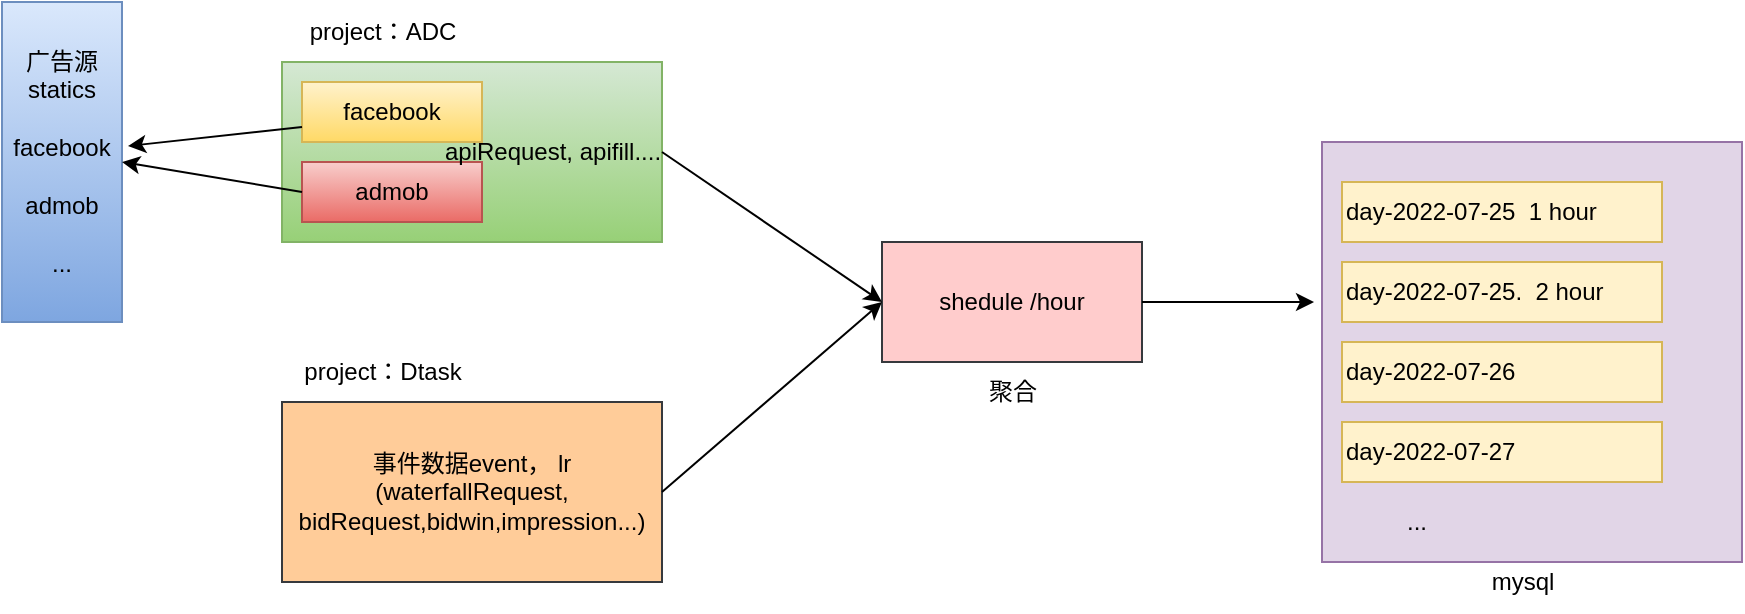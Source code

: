 <mxfile version="20.1.3" type="github">
  <diagram id="P7GOOZWwP6zT7kpqFe42" name="第 1 页">
    <mxGraphModel dx="1426" dy="793" grid="1" gridSize="10" guides="1" tooltips="1" connect="1" arrows="1" fold="1" page="1" pageScale="1" pageWidth="827" pageHeight="1169" math="0" shadow="0">
      <root>
        <mxCell id="0" />
        <mxCell id="1" parent="0" />
        <mxCell id="mX_vDl9hfe2mviO7v2Fq-1" value="" style="whiteSpace=wrap;html=1;aspect=fixed;fillColor=#e1d5e7;strokeColor=#9673a6;" vertex="1" parent="1">
          <mxGeometry x="760" y="200" width="210" height="210" as="geometry" />
        </mxCell>
        <mxCell id="mX_vDl9hfe2mviO7v2Fq-2" value="day-2022-07-25&amp;nbsp; 1 hour" style="rounded=0;whiteSpace=wrap;html=1;align=left;fillColor=#fff2cc;strokeColor=#d6b656;" vertex="1" parent="1">
          <mxGeometry x="770" y="220" width="160" height="30" as="geometry" />
        </mxCell>
        <mxCell id="mX_vDl9hfe2mviO7v2Fq-3" value="day-2022-07-25.&amp;nbsp; 2 hour" style="rounded=0;whiteSpace=wrap;html=1;align=left;fillColor=#fff2cc;strokeColor=#d6b656;" vertex="1" parent="1">
          <mxGeometry x="770" y="260" width="160" height="30" as="geometry" />
        </mxCell>
        <mxCell id="mX_vDl9hfe2mviO7v2Fq-4" value="&lt;span style=&quot;&quot;&gt;day-2022-07-26&lt;/span&gt;" style="rounded=0;whiteSpace=wrap;html=1;align=left;fillColor=#fff2cc;strokeColor=#d6b656;" vertex="1" parent="1">
          <mxGeometry x="770" y="300" width="160" height="30" as="geometry" />
        </mxCell>
        <mxCell id="mX_vDl9hfe2mviO7v2Fq-5" value="&lt;span style=&quot;&quot;&gt;day-2022-07-27&lt;/span&gt;" style="rounded=0;whiteSpace=wrap;html=1;align=left;fillColor=#fff2cc;strokeColor=#d6b656;" vertex="1" parent="1">
          <mxGeometry x="770" y="340" width="160" height="30" as="geometry" />
        </mxCell>
        <mxCell id="mX_vDl9hfe2mviO7v2Fq-6" value="..." style="text;html=1;align=center;verticalAlign=middle;resizable=0;points=[];autosize=1;strokeColor=none;fillColor=none;" vertex="1" parent="1">
          <mxGeometry x="792" y="375" width="30" height="30" as="geometry" />
        </mxCell>
        <mxCell id="mX_vDl9hfe2mviO7v2Fq-7" value="" style="rounded=0;whiteSpace=wrap;html=1;fillColor=#d5e8d4;gradientColor=#97d077;strokeColor=#82b366;" vertex="1" parent="1">
          <mxGeometry x="240" y="160" width="190" height="90" as="geometry" />
        </mxCell>
        <mxCell id="mX_vDl9hfe2mviO7v2Fq-9" value="事件数据event， lr&lt;br&gt;(waterfallRequest, bidRequest,bidwin,impression...)" style="rounded=0;whiteSpace=wrap;html=1;fillColor=#ffcc99;strokeColor=#36393d;" vertex="1" parent="1">
          <mxGeometry x="240" y="330" width="190" height="90" as="geometry" />
        </mxCell>
        <mxCell id="mX_vDl9hfe2mviO7v2Fq-10" value="project：ADC" style="text;html=1;align=center;verticalAlign=middle;resizable=0;points=[];autosize=1;strokeColor=none;fillColor=none;" vertex="1" parent="1">
          <mxGeometry x="240" y="130" width="100" height="30" as="geometry" />
        </mxCell>
        <mxCell id="mX_vDl9hfe2mviO7v2Fq-11" value="project：Dtask" style="text;html=1;align=center;verticalAlign=middle;resizable=0;points=[];autosize=1;strokeColor=none;fillColor=none;" vertex="1" parent="1">
          <mxGeometry x="240" y="300" width="100" height="30" as="geometry" />
        </mxCell>
        <mxCell id="mX_vDl9hfe2mviO7v2Fq-12" value="facebook" style="rounded=0;whiteSpace=wrap;html=1;fillColor=#fff2cc;strokeColor=#d6b656;gradientColor=#ffd966;" vertex="1" parent="1">
          <mxGeometry x="250" y="170" width="90" height="30" as="geometry" />
        </mxCell>
        <mxCell id="mX_vDl9hfe2mviO7v2Fq-13" value="admob" style="rounded=0;whiteSpace=wrap;html=1;fillColor=#f8cecc;gradientColor=#ea6b66;strokeColor=#b85450;" vertex="1" parent="1">
          <mxGeometry x="250" y="210" width="90" height="30" as="geometry" />
        </mxCell>
        <mxCell id="mX_vDl9hfe2mviO7v2Fq-14" value="apiRequest, apifill...." style="text;html=1;align=center;verticalAlign=middle;resizable=0;points=[];autosize=1;strokeColor=none;fillColor=none;" vertex="1" parent="1">
          <mxGeometry x="310" y="190" width="130" height="30" as="geometry" />
        </mxCell>
        <mxCell id="mX_vDl9hfe2mviO7v2Fq-15" value="广告源statics&lt;br&gt;&lt;br&gt;facebook&lt;br&gt;&lt;br&gt;admob&lt;br&gt;&lt;br&gt;..." style="rounded=0;whiteSpace=wrap;html=1;fillColor=#dae8fc;gradientColor=#7ea6e0;strokeColor=#6c8ebf;" vertex="1" parent="1">
          <mxGeometry x="100" y="130" width="60" height="160" as="geometry" />
        </mxCell>
        <mxCell id="mX_vDl9hfe2mviO7v2Fq-16" value="" style="endArrow=classic;html=1;rounded=0;exitX=0;exitY=0.75;exitDx=0;exitDy=0;entryX=1.05;entryY=0.45;entryDx=0;entryDy=0;entryPerimeter=0;" edge="1" parent="1" source="mX_vDl9hfe2mviO7v2Fq-12" target="mX_vDl9hfe2mviO7v2Fq-15">
          <mxGeometry width="50" height="50" relative="1" as="geometry">
            <mxPoint x="230" y="50" as="sourcePoint" />
            <mxPoint x="280" as="targetPoint" />
          </mxGeometry>
        </mxCell>
        <mxCell id="mX_vDl9hfe2mviO7v2Fq-17" value="" style="endArrow=classic;html=1;rounded=0;entryX=1;entryY=0.5;entryDx=0;entryDy=0;exitX=0;exitY=0.5;exitDx=0;exitDy=0;" edge="1" parent="1" source="mX_vDl9hfe2mviO7v2Fq-13" target="mX_vDl9hfe2mviO7v2Fq-15">
          <mxGeometry width="50" height="50" relative="1" as="geometry">
            <mxPoint x="570" y="110" as="sourcePoint" />
            <mxPoint x="620" y="60" as="targetPoint" />
          </mxGeometry>
        </mxCell>
        <mxCell id="mX_vDl9hfe2mviO7v2Fq-18" value="shedule /hour" style="rounded=0;whiteSpace=wrap;html=1;fillColor=#ffcccc;strokeColor=#36393d;" vertex="1" parent="1">
          <mxGeometry x="540" y="250" width="130" height="60" as="geometry" />
        </mxCell>
        <mxCell id="mX_vDl9hfe2mviO7v2Fq-19" value="" style="endArrow=classic;html=1;rounded=0;exitX=1;exitY=0.5;exitDx=0;exitDy=0;entryX=0;entryY=0.5;entryDx=0;entryDy=0;" edge="1" parent="1" source="mX_vDl9hfe2mviO7v2Fq-7" target="mX_vDl9hfe2mviO7v2Fq-18">
          <mxGeometry width="50" height="50" relative="1" as="geometry">
            <mxPoint x="560" y="90" as="sourcePoint" />
            <mxPoint x="610" y="40" as="targetPoint" />
          </mxGeometry>
        </mxCell>
        <mxCell id="mX_vDl9hfe2mviO7v2Fq-20" value="" style="endArrow=classic;html=1;rounded=0;exitX=1;exitY=0.5;exitDx=0;exitDy=0;" edge="1" parent="1" source="mX_vDl9hfe2mviO7v2Fq-9">
          <mxGeometry width="50" height="50" relative="1" as="geometry">
            <mxPoint x="580" y="150" as="sourcePoint" />
            <mxPoint x="540" y="280" as="targetPoint" />
          </mxGeometry>
        </mxCell>
        <mxCell id="mX_vDl9hfe2mviO7v2Fq-21" value="mysql" style="text;html=1;align=center;verticalAlign=middle;resizable=0;points=[];autosize=1;strokeColor=none;fillColor=none;" vertex="1" parent="1">
          <mxGeometry x="835" y="405" width="50" height="30" as="geometry" />
        </mxCell>
        <mxCell id="mX_vDl9hfe2mviO7v2Fq-22" value="" style="endArrow=classic;html=1;rounded=0;exitX=1;exitY=0.5;exitDx=0;exitDy=0;entryX=-0.019;entryY=0.381;entryDx=0;entryDy=0;entryPerimeter=0;" edge="1" parent="1" source="mX_vDl9hfe2mviO7v2Fq-18" target="mX_vDl9hfe2mviO7v2Fq-1">
          <mxGeometry width="50" height="50" relative="1" as="geometry">
            <mxPoint x="690" y="520" as="sourcePoint" />
            <mxPoint x="740" y="470" as="targetPoint" />
          </mxGeometry>
        </mxCell>
        <mxCell id="mX_vDl9hfe2mviO7v2Fq-24" value="&lt;span style=&quot;&quot;&gt;聚合&lt;/span&gt;" style="text;html=1;align=center;verticalAlign=middle;resizable=0;points=[];autosize=1;strokeColor=none;fillColor=none;" vertex="1" parent="1">
          <mxGeometry x="580" y="310" width="50" height="30" as="geometry" />
        </mxCell>
      </root>
    </mxGraphModel>
  </diagram>
</mxfile>

